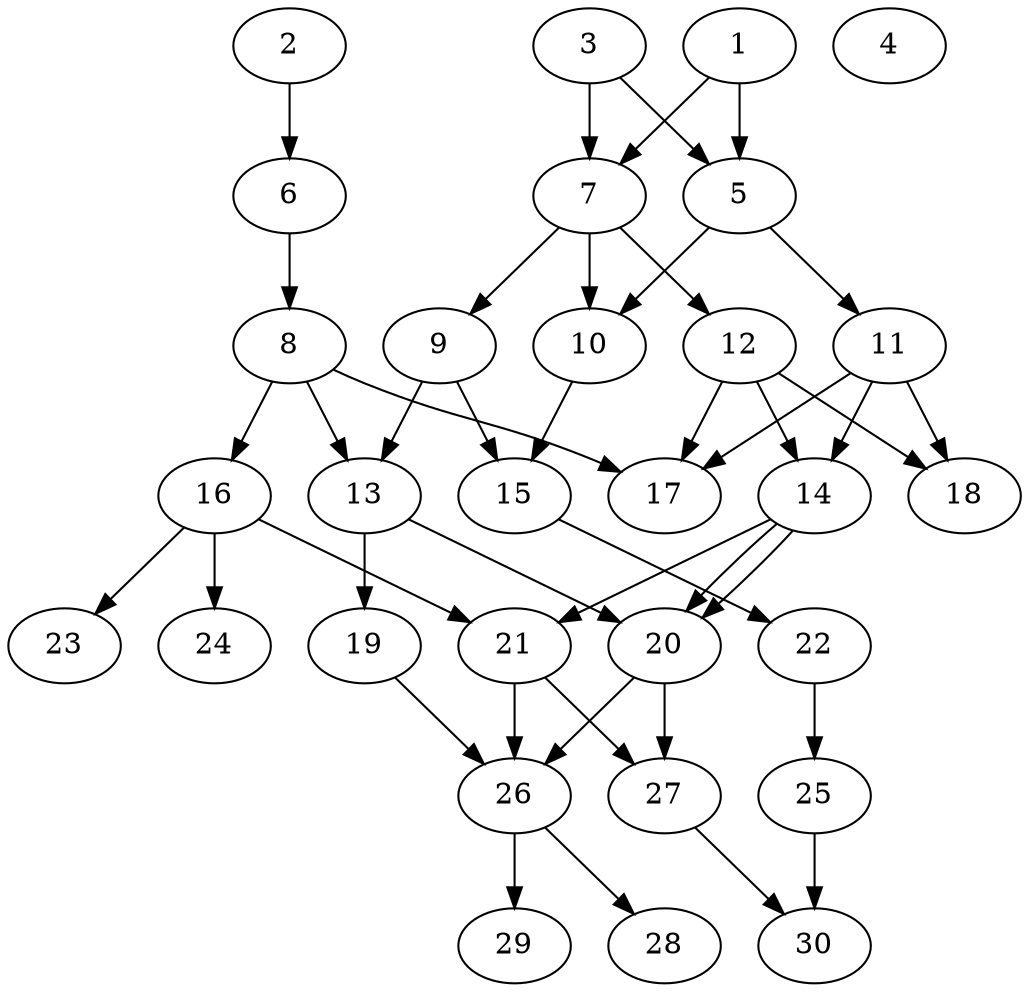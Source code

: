 // DAG automatically generated by daggen at Thu Oct  3 14:04:19 2019
// ./daggen --dot -n 30 --ccr 0.4 --fat 0.5 --regular 0.5 --density 0.5 --mindata 5242880 --maxdata 52428800 
digraph G {
  1 [size="42375680", alpha="0.07", expect_size="16950272"] 
  1 -> 5 [size ="16950272"]
  1 -> 7 [size ="16950272"]
  2 [size="23703040", alpha="0.07", expect_size="9481216"] 
  2 -> 6 [size ="9481216"]
  3 [size="113799680", alpha="0.00", expect_size="45519872"] 
  3 -> 5 [size ="45519872"]
  3 -> 7 [size ="45519872"]
  4 [size="16990720", alpha="0.14", expect_size="6796288"] 
  5 [size="51752960", alpha="0.09", expect_size="20701184"] 
  5 -> 10 [size ="20701184"]
  5 -> 11 [size ="20701184"]
  6 [size="123246080", alpha="0.17", expect_size="49298432"] 
  6 -> 8 [size ="49298432"]
  7 [size="51955200", alpha="0.13", expect_size="20782080"] 
  7 -> 9 [size ="20782080"]
  7 -> 10 [size ="20782080"]
  7 -> 12 [size ="20782080"]
  8 [size="66867200", alpha="0.19", expect_size="26746880"] 
  8 -> 13 [size ="26746880"]
  8 -> 16 [size ="26746880"]
  8 -> 17 [size ="26746880"]
  9 [size="124136960", alpha="0.11", expect_size="49654784"] 
  9 -> 13 [size ="49654784"]
  9 -> 15 [size ="49654784"]
  10 [size="110704640", alpha="0.14", expect_size="44281856"] 
  10 -> 15 [size ="44281856"]
  11 [size="35525120", alpha="0.03", expect_size="14210048"] 
  11 -> 14 [size ="14210048"]
  11 -> 17 [size ="14210048"]
  11 -> 18 [size ="14210048"]
  12 [size="74419200", alpha="0.07", expect_size="29767680"] 
  12 -> 14 [size ="29767680"]
  12 -> 17 [size ="29767680"]
  12 -> 18 [size ="29767680"]
  13 [size="117644800", alpha="0.01", expect_size="47057920"] 
  13 -> 19 [size ="47057920"]
  13 -> 20 [size ="47057920"]
  14 [size="119982080", alpha="0.13", expect_size="47992832"] 
  14 -> 20 [size ="47992832"]
  14 -> 20 [size ="47992832"]
  14 -> 21 [size ="47992832"]
  15 [size="83875840", alpha="0.12", expect_size="33550336"] 
  15 -> 22 [size ="33550336"]
  16 [size="21665280", alpha="0.12", expect_size="8666112"] 
  16 -> 21 [size ="8666112"]
  16 -> 23 [size ="8666112"]
  16 -> 24 [size ="8666112"]
  17 [size="121448960", alpha="0.09", expect_size="48579584"] 
  18 [size="79815680", alpha="0.03", expect_size="31926272"] 
  19 [size="76224000", alpha="0.02", expect_size="30489600"] 
  19 -> 26 [size ="30489600"]
  20 [size="22202880", alpha="0.17", expect_size="8881152"] 
  20 -> 26 [size ="8881152"]
  20 -> 27 [size ="8881152"]
  21 [size="105530880", alpha="0.16", expect_size="42212352"] 
  21 -> 26 [size ="42212352"]
  21 -> 27 [size ="42212352"]
  22 [size="125004800", alpha="0.18", expect_size="50001920"] 
  22 -> 25 [size ="50001920"]
  23 [size="50775040", alpha="0.17", expect_size="20310016"] 
  24 [size="58007040", alpha="0.16", expect_size="23202816"] 
  25 [size="18880000", alpha="0.01", expect_size="7552000"] 
  25 -> 30 [size ="7552000"]
  26 [size="90636800", alpha="0.06", expect_size="36254720"] 
  26 -> 28 [size ="36254720"]
  26 -> 29 [size ="36254720"]
  27 [size="41251840", alpha="0.17", expect_size="16500736"] 
  27 -> 30 [size ="16500736"]
  28 [size="91724800", alpha="0.17", expect_size="36689920"] 
  29 [size="111360000", alpha="0.16", expect_size="44544000"] 
  30 [size="123450880", alpha="0.12", expect_size="49380352"] 
}
